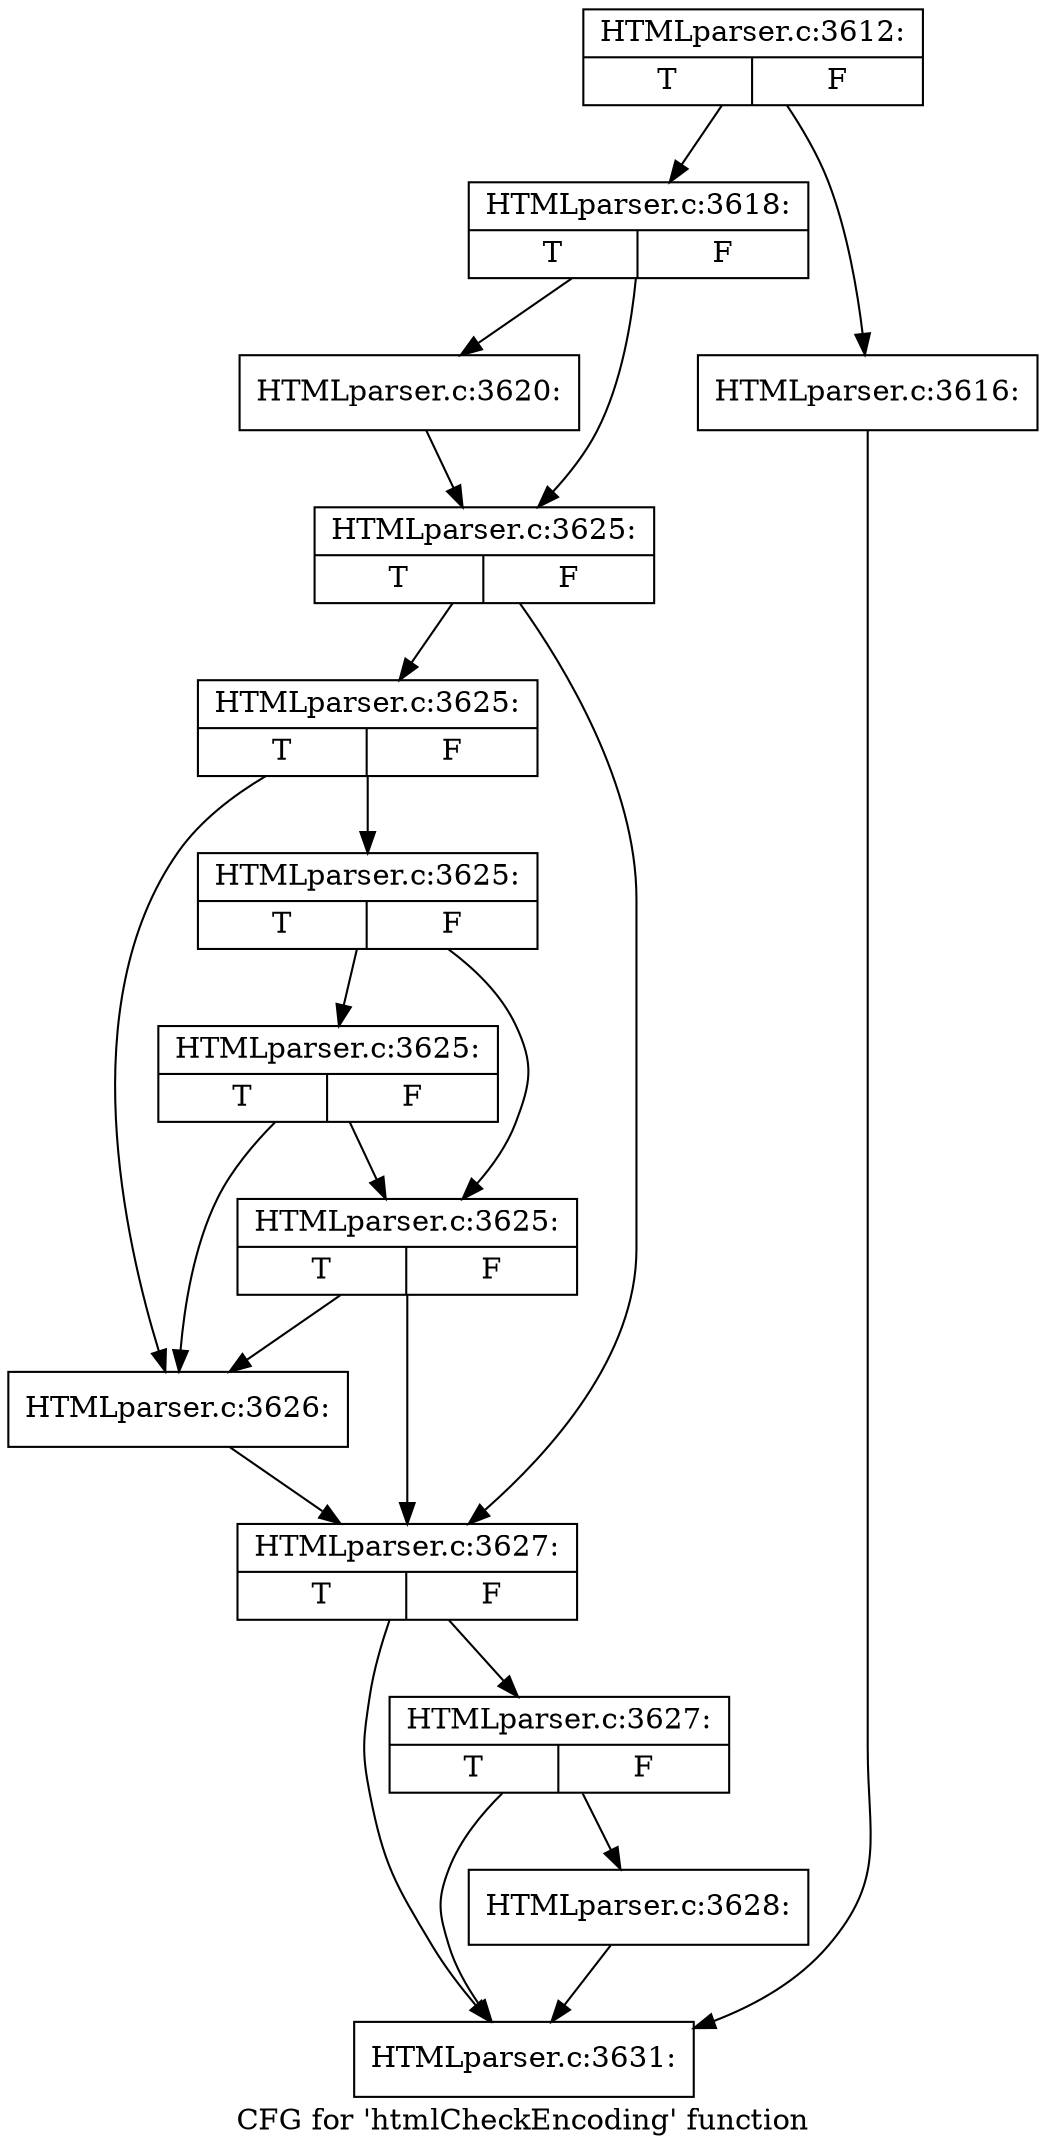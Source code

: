 digraph "CFG for 'htmlCheckEncoding' function" {
	label="CFG for 'htmlCheckEncoding' function";

	Node0x412a260 [shape=record,label="{HTMLparser.c:3612:|{<s0>T|<s1>F}}"];
	Node0x412a260 -> Node0x4130410;
	Node0x412a260 -> Node0x41303c0;
	Node0x41303c0 [shape=record,label="{HTMLparser.c:3616:}"];
	Node0x41303c0 -> Node0x41322d0;
	Node0x4130410 [shape=record,label="{HTMLparser.c:3618:|{<s0>T|<s1>F}}"];
	Node0x4130410 -> Node0x4130a00;
	Node0x4130410 -> Node0x4130a50;
	Node0x4130a00 [shape=record,label="{HTMLparser.c:3620:}"];
	Node0x4130a00 -> Node0x4130a50;
	Node0x4130a50 [shape=record,label="{HTMLparser.c:3625:|{<s0>T|<s1>F}}"];
	Node0x4130a50 -> Node0x4131140;
	Node0x4130a50 -> Node0x41310f0;
	Node0x4131140 [shape=record,label="{HTMLparser.c:3625:|{<s0>T|<s1>F}}"];
	Node0x4131140 -> Node0x41310a0;
	Node0x4131140 -> Node0x41313e0;
	Node0x41313e0 [shape=record,label="{HTMLparser.c:3625:|{<s0>T|<s1>F}}"];
	Node0x41313e0 -> Node0x41316c0;
	Node0x41313e0 -> Node0x4131360;
	Node0x41316c0 [shape=record,label="{HTMLparser.c:3625:|{<s0>T|<s1>F}}"];
	Node0x41316c0 -> Node0x41310a0;
	Node0x41316c0 -> Node0x4131360;
	Node0x4131360 [shape=record,label="{HTMLparser.c:3625:|{<s0>T|<s1>F}}"];
	Node0x4131360 -> Node0x41310a0;
	Node0x4131360 -> Node0x41310f0;
	Node0x41310a0 [shape=record,label="{HTMLparser.c:3626:}"];
	Node0x41310a0 -> Node0x41310f0;
	Node0x41310f0 [shape=record,label="{HTMLparser.c:3627:|{<s0>T|<s1>F}}"];
	Node0x41310f0 -> Node0x4132320;
	Node0x41310f0 -> Node0x41322d0;
	Node0x4132320 [shape=record,label="{HTMLparser.c:3627:|{<s0>T|<s1>F}}"];
	Node0x4132320 -> Node0x4132280;
	Node0x4132320 -> Node0x41322d0;
	Node0x4132280 [shape=record,label="{HTMLparser.c:3628:}"];
	Node0x4132280 -> Node0x41322d0;
	Node0x41322d0 [shape=record,label="{HTMLparser.c:3631:}"];
}
